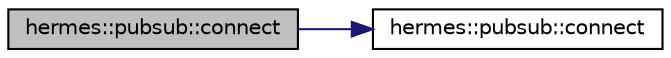 digraph "hermes::pubsub::connect"
{
 // LATEX_PDF_SIZE
  edge [fontname="Helvetica",fontsize="10",labelfontname="Helvetica",labelfontsize="10"];
  node [fontname="Helvetica",fontsize="10",shape=record];
  rankdir="LR";
  Node1 [label="hermes::pubsub::connect",height=0.2,width=0.4,color="black", fillcolor="grey75", style="filled", fontcolor="black",tooltip="Connects to the Hermes instance."];
  Node1 -> Node2 [color="midnightblue",fontsize="10",style="solid",fontname="Helvetica"];
  Node2 [label="hermes::pubsub::connect",height=0.2,width=0.4,color="black", fillcolor="white", style="filled",URL="$namespacehermes_1_1pubsub.html#a0be60c8ac5a1505654ba083c57dbca81",tooltip="Connects to the Hermes instance."];
}
